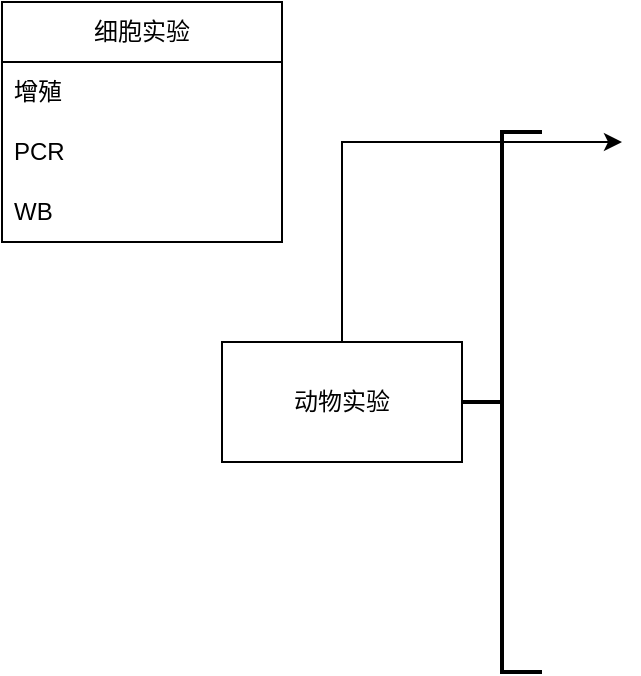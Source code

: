 <mxfile version="26.0.2">
  <diagram id="wFE0QG_FPsp0jaGvCLVb" name="Page-1">
    <mxGraphModel dx="1194" dy="661" grid="1" gridSize="10" guides="1" tooltips="1" connect="1" arrows="1" fold="1" page="1" pageScale="1" pageWidth="850" pageHeight="1100" math="0" shadow="0">
      <root>
        <mxCell id="0" />
        <mxCell id="1" parent="0" />
        <mxCell id="rItPWxVOTeLujfV4EQx0-1" value="动物实验" style="rounded=0;whiteSpace=wrap;html=1;" vertex="1" parent="1">
          <mxGeometry x="170" y="220" width="120" height="60" as="geometry" />
        </mxCell>
        <mxCell id="rItPWxVOTeLujfV4EQx0-2" value="" style="endArrow=classic;html=1;rounded=0;exitX=0.5;exitY=0;exitDx=0;exitDy=0;" edge="1" parent="1" source="rItPWxVOTeLujfV4EQx0-1">
          <mxGeometry width="50" height="50" relative="1" as="geometry">
            <mxPoint x="230" y="210" as="sourcePoint" />
            <mxPoint x="370" y="120" as="targetPoint" />
            <Array as="points">
              <mxPoint x="230" y="120" />
            </Array>
          </mxGeometry>
        </mxCell>
        <mxCell id="rItPWxVOTeLujfV4EQx0-3" value="细胞实验" style="swimlane;fontStyle=0;childLayout=stackLayout;horizontal=1;startSize=30;horizontalStack=0;resizeParent=1;resizeParentMax=0;resizeLast=0;collapsible=1;marginBottom=0;whiteSpace=wrap;html=1;" vertex="1" parent="1">
          <mxGeometry x="60" y="50" width="140" height="120" as="geometry" />
        </mxCell>
        <mxCell id="rItPWxVOTeLujfV4EQx0-4" value="增殖" style="text;strokeColor=none;fillColor=none;align=left;verticalAlign=middle;spacingLeft=4;spacingRight=4;overflow=hidden;points=[[0,0.5],[1,0.5]];portConstraint=eastwest;rotatable=0;whiteSpace=wrap;html=1;" vertex="1" parent="rItPWxVOTeLujfV4EQx0-3">
          <mxGeometry y="30" width="140" height="30" as="geometry" />
        </mxCell>
        <mxCell id="rItPWxVOTeLujfV4EQx0-5" value="PCR" style="text;strokeColor=none;fillColor=none;align=left;verticalAlign=middle;spacingLeft=4;spacingRight=4;overflow=hidden;points=[[0,0.5],[1,0.5]];portConstraint=eastwest;rotatable=0;whiteSpace=wrap;html=1;" vertex="1" parent="rItPWxVOTeLujfV4EQx0-3">
          <mxGeometry y="60" width="140" height="30" as="geometry" />
        </mxCell>
        <mxCell id="rItPWxVOTeLujfV4EQx0-6" value="WB" style="text;strokeColor=none;fillColor=none;align=left;verticalAlign=middle;spacingLeft=4;spacingRight=4;overflow=hidden;points=[[0,0.5],[1,0.5]];portConstraint=eastwest;rotatable=0;whiteSpace=wrap;html=1;" vertex="1" parent="rItPWxVOTeLujfV4EQx0-3">
          <mxGeometry y="90" width="140" height="30" as="geometry" />
        </mxCell>
        <mxCell id="rItPWxVOTeLujfV4EQx0-24" value="" style="strokeWidth=2;html=1;shape=mxgraph.flowchart.annotation_2;align=left;labelPosition=right;pointerEvents=1;" vertex="1" parent="1">
          <mxGeometry x="290" y="115" width="40" height="270" as="geometry" />
        </mxCell>
      </root>
    </mxGraphModel>
  </diagram>
</mxfile>
